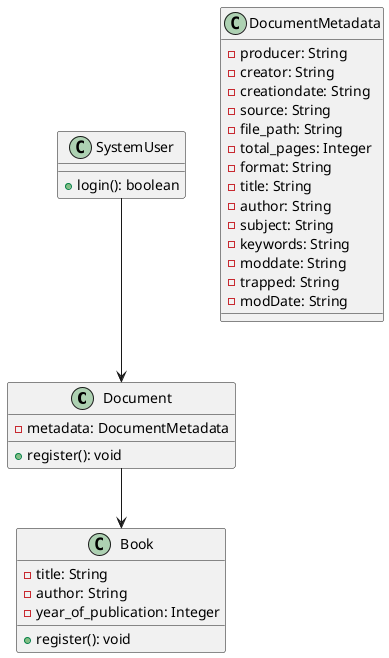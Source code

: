 @startuml
class Document {
    - metadata: DocumentMetadata
    + register(): void
}

class DocumentMetadata {
    - producer: String
    - creator: String
    - creationdate: String
    - source: String
    - file_path: String
    - total_pages: Integer
    - format: String
    - title: String
    - author: String
    - subject: String
    - keywords: String
    - moddate: String
    - trapped: String
    - modDate: String
}

class Book {
    + register(): void
    - title: String
    - author: String
    - year_of_publication: Integer
}

class SystemUser {
    + login(): boolean
}

Document --> Book
SystemUser --> Document

@enduml